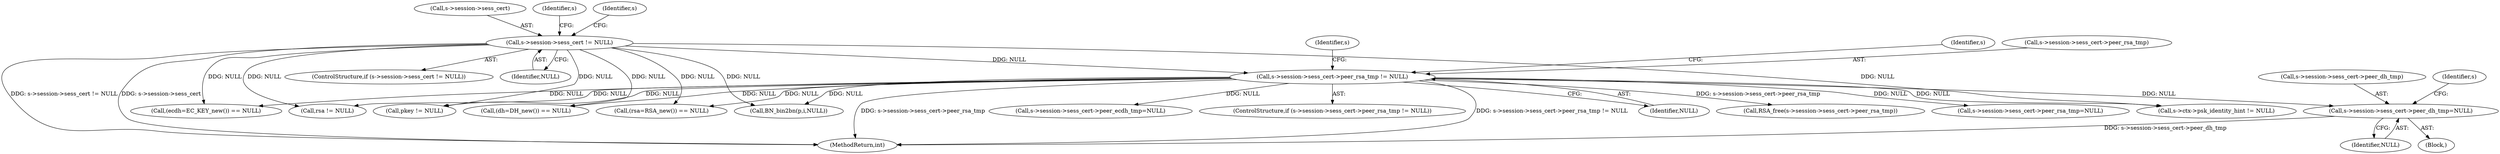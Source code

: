 digraph "0_openssl_ce325c60c74b0fa784f5872404b722e120e5cab0_0@pointer" {
"1000343" [label="(Call,s->session->sess_cert->peer_dh_tmp=NULL)"];
"1000299" [label="(Call,s->session->sess_cert->peer_rsa_tmp != NULL)"];
"1000290" [label="(Call,s->session->sess_cert != NULL)"];
"1000317" [label="(Call,s->session->sess_cert->peer_rsa_tmp=NULL)"];
"1000552" [label="(Call,BN_bin2bn(p,i,NULL))"];
"1000344" [label="(Call,s->session->sess_cert->peer_dh_tmp)"];
"1000330" [label="(Identifier,s)"];
"1000291" [label="(Call,s->session->sess_cert)"];
"1000466" [label="(Call,s->ctx->psk_identity_hint != NULL)"];
"1001205" [label="(Call,(ecdh=EC_KEY_new()) == NULL)"];
"1001442" [label="(Call,pkey != NULL)"];
"1000369" [label="(Call,s->session->sess_cert->peer_ecdh_tmp=NULL)"];
"1000298" [label="(ControlStructure,if (s->session->sess_cert->peer_rsa_tmp != NULL))"];
"1000290" [label="(Call,s->session->sess_cert != NULL)"];
"1000296" [label="(Identifier,NULL)"];
"1001790" [label="(MethodReturn,int)"];
"1000955" [label="(Call,(dh=DH_new()) == NULL)"];
"1000307" [label="(Identifier,NULL)"];
"1000351" [label="(Identifier,NULL)"];
"1000313" [label="(Identifier,s)"];
"1000799" [label="(Call,(rsa=RSA_new()) == NULL)"];
"1000289" [label="(ControlStructure,if (s->session->sess_cert != NULL))"];
"1000303" [label="(Identifier,s)"];
"1000299" [label="(Call,s->session->sess_cert->peer_rsa_tmp != NULL)"];
"1000356" [label="(Identifier,s)"];
"1001763" [label="(Call,rsa != NULL)"];
"1000300" [label="(Call,s->session->sess_cert->peer_rsa_tmp)"];
"1000309" [label="(Call,RSA_free(s->session->sess_cert->peer_rsa_tmp))"];
"1000334" [label="(Block,)"];
"1000383" [label="(Identifier,s)"];
"1000343" [label="(Call,s->session->sess_cert->peer_dh_tmp=NULL)"];
"1000343" -> "1000334"  [label="AST: "];
"1000343" -> "1000351"  [label="CFG: "];
"1000344" -> "1000343"  [label="AST: "];
"1000351" -> "1000343"  [label="AST: "];
"1000356" -> "1000343"  [label="CFG: "];
"1000343" -> "1001790"  [label="DDG: s->session->sess_cert->peer_dh_tmp"];
"1000299" -> "1000343"  [label="DDG: NULL"];
"1000299" -> "1000298"  [label="AST: "];
"1000299" -> "1000307"  [label="CFG: "];
"1000300" -> "1000299"  [label="AST: "];
"1000307" -> "1000299"  [label="AST: "];
"1000313" -> "1000299"  [label="CFG: "];
"1000330" -> "1000299"  [label="CFG: "];
"1000299" -> "1001790"  [label="DDG: s->session->sess_cert->peer_rsa_tmp != NULL"];
"1000299" -> "1001790"  [label="DDG: s->session->sess_cert->peer_rsa_tmp"];
"1000290" -> "1000299"  [label="DDG: NULL"];
"1000299" -> "1000309"  [label="DDG: s->session->sess_cert->peer_rsa_tmp"];
"1000299" -> "1000317"  [label="DDG: NULL"];
"1000299" -> "1000369"  [label="DDG: NULL"];
"1000299" -> "1000466"  [label="DDG: NULL"];
"1000299" -> "1000552"  [label="DDG: NULL"];
"1000299" -> "1000799"  [label="DDG: NULL"];
"1000299" -> "1000955"  [label="DDG: NULL"];
"1000299" -> "1001205"  [label="DDG: NULL"];
"1000299" -> "1001442"  [label="DDG: NULL"];
"1000299" -> "1001763"  [label="DDG: NULL"];
"1000290" -> "1000289"  [label="AST: "];
"1000290" -> "1000296"  [label="CFG: "];
"1000291" -> "1000290"  [label="AST: "];
"1000296" -> "1000290"  [label="AST: "];
"1000303" -> "1000290"  [label="CFG: "];
"1000383" -> "1000290"  [label="CFG: "];
"1000290" -> "1001790"  [label="DDG: s->session->sess_cert"];
"1000290" -> "1001790"  [label="DDG: s->session->sess_cert != NULL"];
"1000290" -> "1000466"  [label="DDG: NULL"];
"1000290" -> "1000552"  [label="DDG: NULL"];
"1000290" -> "1000799"  [label="DDG: NULL"];
"1000290" -> "1000955"  [label="DDG: NULL"];
"1000290" -> "1001205"  [label="DDG: NULL"];
"1000290" -> "1001442"  [label="DDG: NULL"];
"1000290" -> "1001763"  [label="DDG: NULL"];
}
